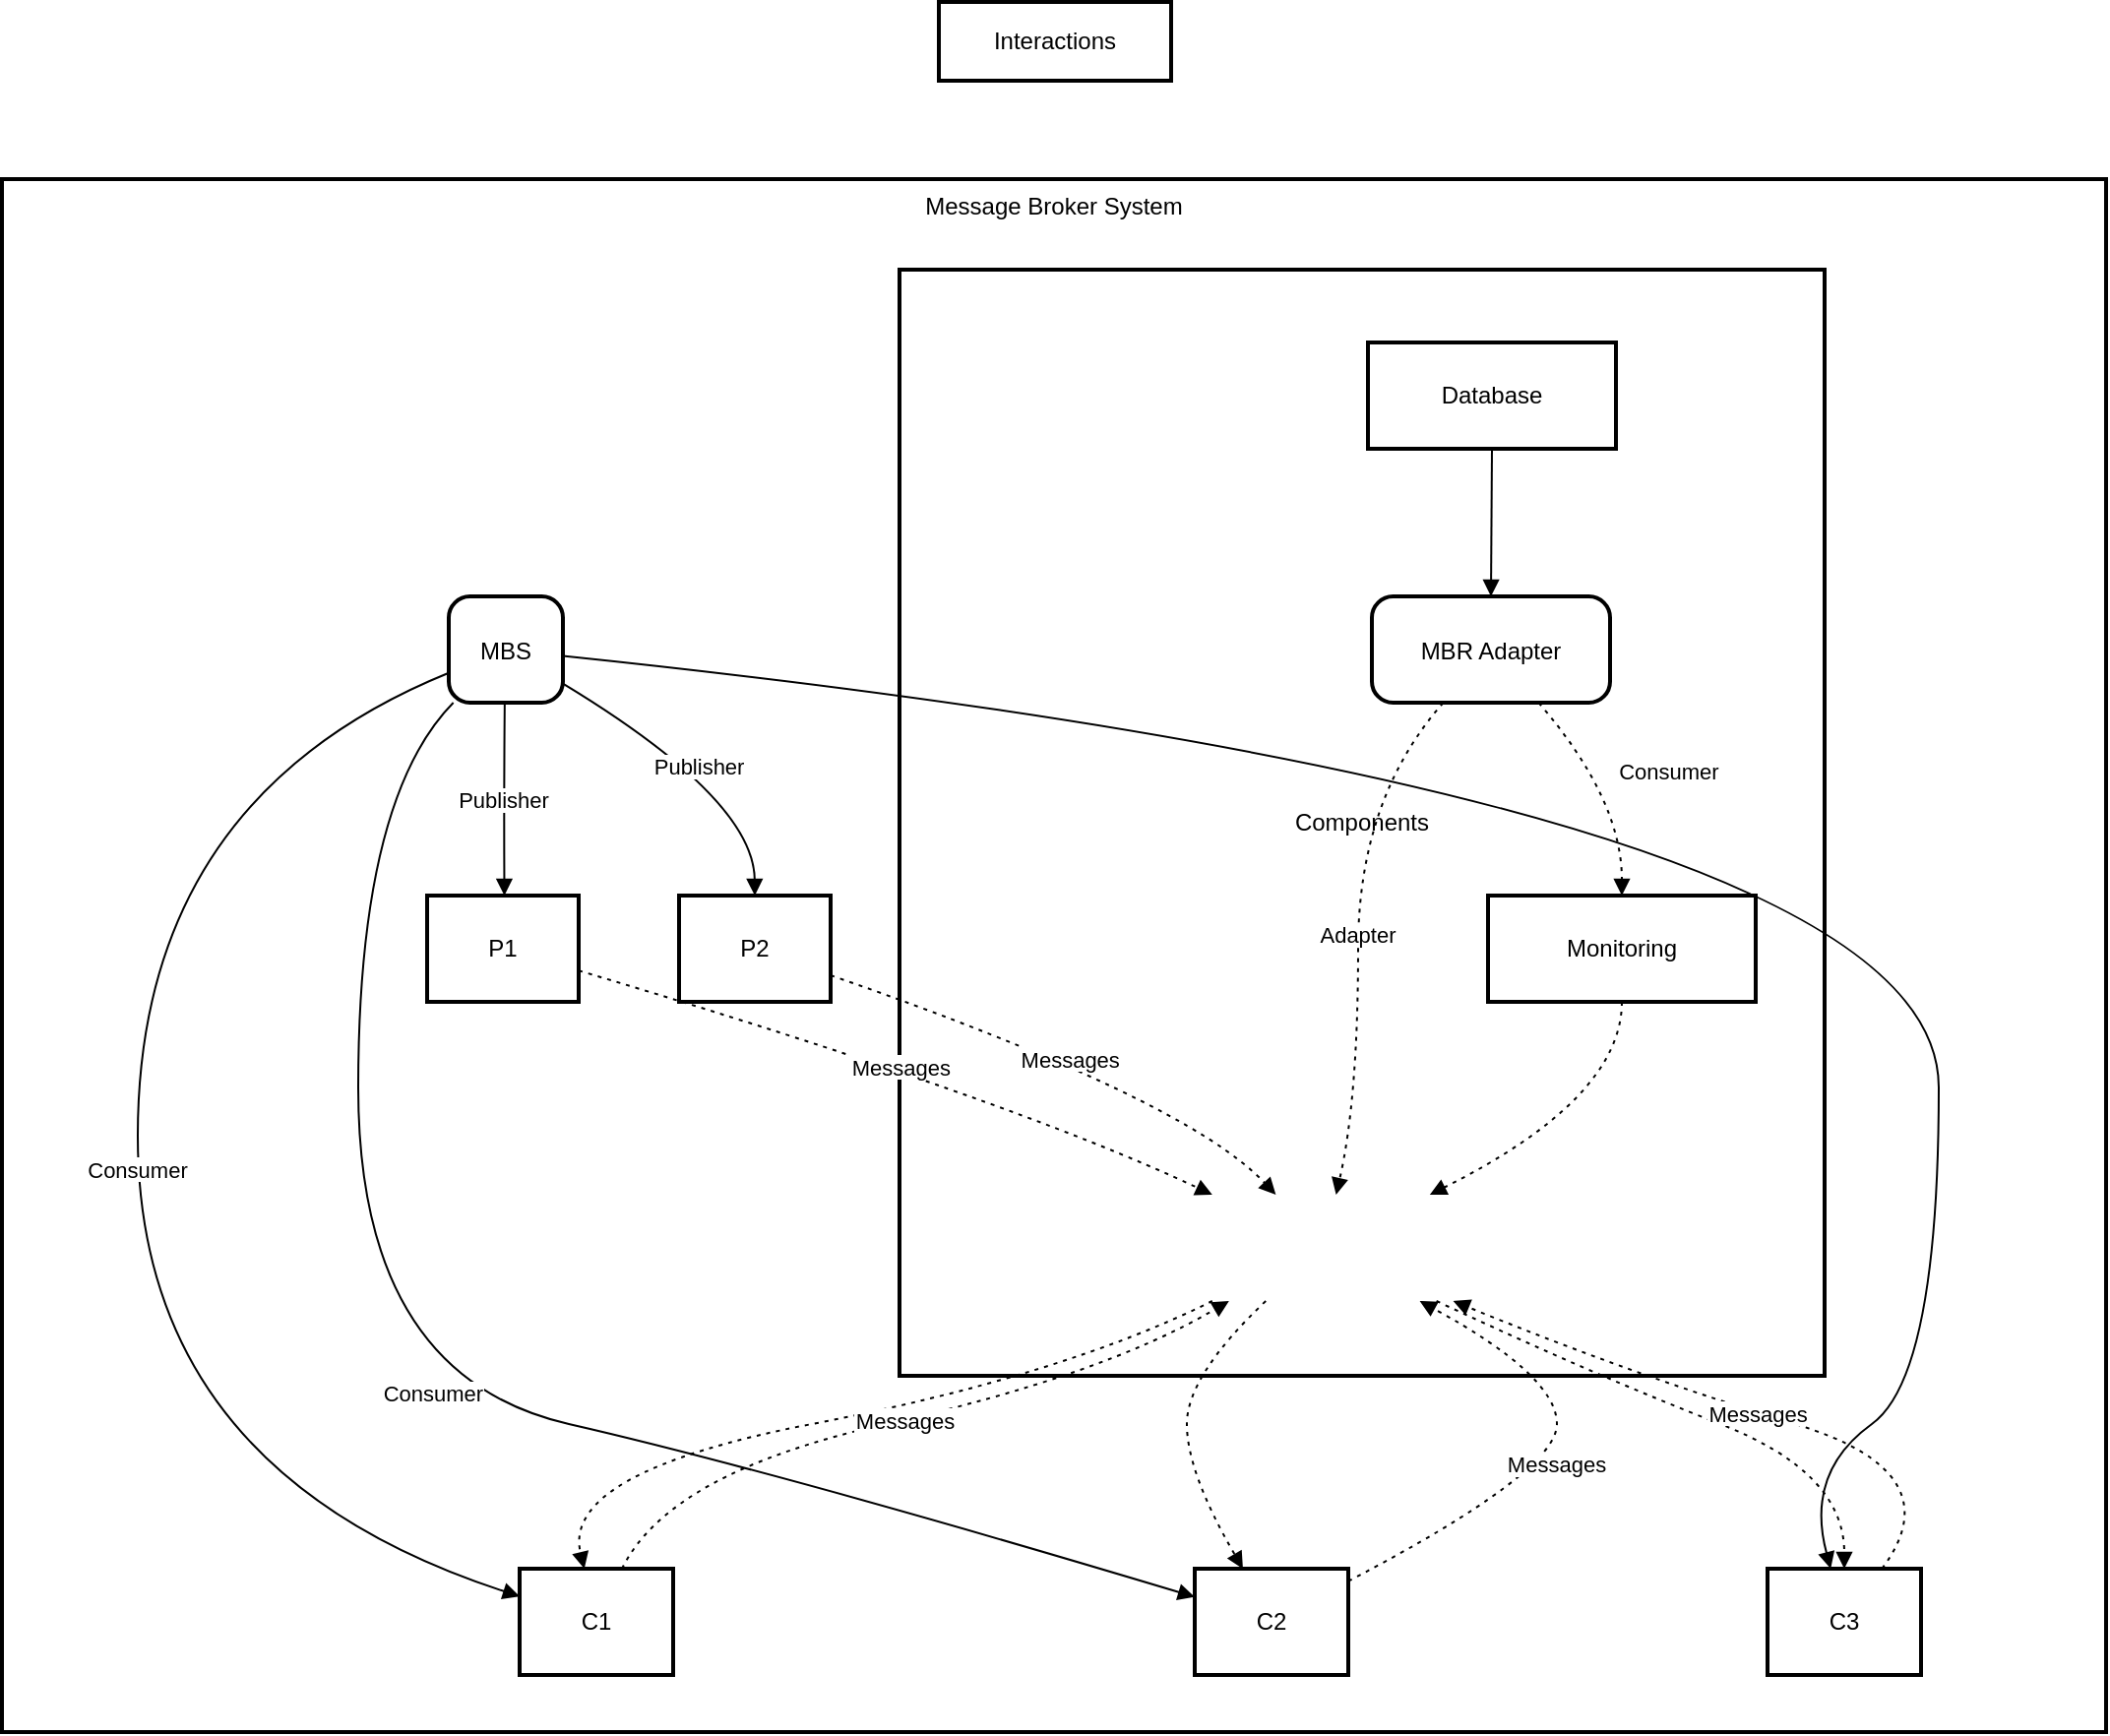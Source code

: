 <mxfile version="26.1.0">
  <diagram name="Seite-1" id="NQnfuamcye6pMvKZ9y1j">
    <mxGraphModel>
      <root>
        <mxCell id="0" />
        <mxCell id="1" parent="0" />
        <mxCell id="2" value="Interactions" style="whiteSpace=wrap;strokeWidth=2;" vertex="1" parent="1">
          <mxGeometry x="484" y="8" width="118" height="40" as="geometry" />
        </mxCell>
        <mxCell id="3" value="Message Broker System" style="whiteSpace=wrap;strokeWidth=2;verticalAlign=top;" vertex="1" parent="1">
          <mxGeometry x="8" y="98" width="1069" height="789" as="geometry" />
        </mxCell>
        <mxCell id="4" value="Message Broker" style="whiteSpace=wrap;strokeWidth=2;" vertex="1" parent="3">
          <mxGeometry x="586" y="516" width="170" height="54" as="geometry" />
        </mxCell>
        <mxCell id="5" value="Components" style="whiteSpace=wrap;strokeWidth=2;" vertex="1" parent="3">
          <mxGeometry x="456" y="46" width="470" height="562" as="geometry" />
        </mxCell>
        <mxCell id="6" value="MBS" style="rounded=1;arcSize=20;strokeWidth=2" vertex="1" parent="3">
          <mxGeometry x="227" y="212" width="58" height="54" as="geometry" />
        </mxCell>
        <mxCell id="7" value="P1" style="whiteSpace=wrap;strokeWidth=2;" vertex="1" parent="3">
          <mxGeometry x="216" y="364" width="77" height="54" as="geometry" />
        </mxCell>
        <mxCell id="8" value="P2" style="whiteSpace=wrap;strokeWidth=2;" vertex="1" parent="3">
          <mxGeometry x="344" y="364" width="77" height="54" as="geometry" />
        </mxCell>
        <mxCell id="9" value="C1" style="whiteSpace=wrap;strokeWidth=2;" vertex="1" parent="3">
          <mxGeometry x="263" y="706" width="78" height="54" as="geometry" />
        </mxCell>
        <mxCell id="10" value="C2" style="whiteSpace=wrap;strokeWidth=2;" vertex="1" parent="3">
          <mxGeometry x="606" y="706" width="78" height="54" as="geometry" />
        </mxCell>
        <mxCell id="11" value="C3" style="whiteSpace=wrap;strokeWidth=2;" vertex="1" parent="3">
          <mxGeometry x="897" y="706" width="78" height="54" as="geometry" />
        </mxCell>
        <mxCell id="12" value="MBR Adapter" style="rounded=1;arcSize=20;strokeWidth=2" vertex="1" parent="3">
          <mxGeometry x="696" y="212" width="121" height="54" as="geometry" />
        </mxCell>
        <mxCell id="13" value="Database" style="whiteSpace=wrap;strokeWidth=2;" vertex="1" parent="3">
          <mxGeometry x="694" y="83" width="126" height="54" as="geometry" />
        </mxCell>
        <mxCell id="14" value="Monitoring" style="whiteSpace=wrap;strokeWidth=2;" vertex="1" parent="3">
          <mxGeometry x="755" y="364" width="136" height="54" as="geometry" />
        </mxCell>
        <mxCell id="15" value="Publisher" style="curved=1;startArrow=none;endArrow=block;exitX=0.49;exitY=1;entryX=0.51;entryY=0;" edge="1" parent="3" source="6" target="7">
          <mxGeometry relative="1" as="geometry">
            <Array as="points">
              <mxPoint x="255" y="315" />
            </Array>
          </mxGeometry>
        </mxCell>
        <mxCell id="16" value="Publisher" style="curved=1;startArrow=none;endArrow=block;exitX=1;exitY=0.82;entryX=0.5;entryY=0;" edge="1" parent="3" source="6" target="8">
          <mxGeometry relative="1" as="geometry">
            <Array as="points">
              <mxPoint x="382" y="315" />
            </Array>
          </mxGeometry>
        </mxCell>
        <mxCell id="17" value="Consumer" style="curved=1;startArrow=none;endArrow=block;exitX=0;exitY=0.72;entryX=0;entryY=0.26;" edge="1" parent="3" source="6" target="9">
          <mxGeometry relative="1" as="geometry">
            <Array as="points">
              <mxPoint x="69" y="315" />
              <mxPoint x="69" y="657" />
            </Array>
          </mxGeometry>
        </mxCell>
        <mxCell id="18" value="Consumer" style="curved=1;startArrow=none;endArrow=block;exitX=0.04;exitY=1;entryX=0.01;entryY=0.27;" edge="1" parent="3" source="6" target="10">
          <mxGeometry relative="1" as="geometry">
            <Array as="points">
              <mxPoint x="181" y="315" />
              <mxPoint x="181" y="608" />
              <mxPoint x="395" y="657" />
            </Array>
          </mxGeometry>
        </mxCell>
        <mxCell id="19" value="Consumer" style="curved=1;startArrow=none;endArrow=block;exitX=1;exitY=0.56;entryX=0.41;entryY=-0.01;" edge="1" parent="3" source="6" target="11">
          <mxGeometry relative="1" as="geometry">
            <Array as="points">
              <mxPoint x="984" y="315" />
              <mxPoint x="984" y="608" />
              <mxPoint x="916" y="657" />
            </Array>
          </mxGeometry>
        </mxCell>
        <mxCell id="20" value="Messages" style="curved=1;dashed=1;dashPattern=2 3;startArrow=none;endArrow=block;exitX=1.01;exitY=0.71;entryX=0.17;entryY=0;" edge="1" parent="3" source="7" target="4">
          <mxGeometry relative="1" as="geometry">
            <Array as="points">
              <mxPoint x="511" y="467" />
            </Array>
          </mxGeometry>
        </mxCell>
        <mxCell id="21" value="Messages" style="curved=1;dashed=1;dashPattern=2 3;startArrow=none;endArrow=block;exitX=1;exitY=0.75;entryX=0.36;entryY=0;" edge="1" parent="3" source="8" target="4">
          <mxGeometry relative="1" as="geometry">
            <Array as="points">
              <mxPoint x="601" y="467" />
            </Array>
          </mxGeometry>
        </mxCell>
        <mxCell id="22" value="" style="curved=1;dashed=1;dashPattern=2 3;startArrow=none;endArrow=block;exitX=0.17;exitY=1;entryX=0.42;entryY=-0.01;" edge="1" parent="3" source="4" target="9">
          <mxGeometry relative="1" as="geometry">
            <Array as="points">
              <mxPoint x="539" y="608" />
              <mxPoint x="284" y="657" />
            </Array>
          </mxGeometry>
        </mxCell>
        <mxCell id="23" value="" style="curved=1;dashed=1;dashPattern=2 3;startArrow=none;endArrow=block;exitX=0.33;exitY=1;entryX=0.31;entryY=-0.01;" edge="1" parent="3" source="4" target="10">
          <mxGeometry relative="1" as="geometry">
            <Array as="points">
              <mxPoint x="602" y="608" />
              <mxPoint x="602" y="657" />
            </Array>
          </mxGeometry>
        </mxCell>
        <mxCell id="24" value="" style="curved=1;dashed=1;dashPattern=2 3;startArrow=none;endArrow=block;exitX=0.84;exitY=1;entryX=0.5;entryY=-0.01;" edge="1" parent="3" source="4" target="11">
          <mxGeometry relative="1" as="geometry">
            <Array as="points">
              <mxPoint x="810" y="608" />
              <mxPoint x="936" y="657" />
            </Array>
          </mxGeometry>
        </mxCell>
        <mxCell id="25" value="Adapter" style="curved=1;dashed=1;dashPattern=2 3;startArrow=none;endArrow=block;exitX=0.3;exitY=1;entryX=0.54;entryY=0;" edge="1" parent="3" source="12" target="4">
          <mxGeometry relative="1" as="geometry">
            <Array as="points">
              <mxPoint x="689" y="315" />
              <mxPoint x="689" y="467" />
            </Array>
          </mxGeometry>
        </mxCell>
        <mxCell id="26" value="" style="curved=1;startArrow=none;endArrow=block;exitX=0.5;exitY=1;entryX=0.5;entryY=0;" edge="1" parent="3" source="13" target="12">
          <mxGeometry relative="1" as="geometry">
            <Array as="points" />
          </mxGeometry>
        </mxCell>
        <mxCell id="27" value="" style="curved=1;dashed=1;dashPattern=2 3;startArrow=none;endArrow=block;exitX=0.5;exitY=1;entryX=0.82;entryY=0;" edge="1" parent="3" source="14" target="4">
          <mxGeometry relative="1" as="geometry">
            <Array as="points">
              <mxPoint x="823" y="467" />
            </Array>
          </mxGeometry>
        </mxCell>
        <mxCell id="28" value="" style="curved=1;dashed=1;dashPattern=2 3;startArrow=none;endArrow=block;exitX=0.7;exitY=1;entryX=0.5;entryY=0;" edge="1" parent="3" source="12" target="14">
          <mxGeometry relative="1" as="geometry">
            <Array as="points">
              <mxPoint x="823" y="315" />
            </Array>
          </mxGeometry>
        </mxCell>
        <mxCell id="29" value="Messages" style="curved=1;dashed=1;dashPattern=2 3;startArrow=none;endArrow=block;exitX=0.67;exitY=-0.01;entryX=0.22;entryY=1;" edge="1" parent="3" source="9" target="4">
          <mxGeometry relative="1" as="geometry">
            <Array as="points">
              <mxPoint x="339" y="657" />
              <mxPoint x="559" y="608" />
            </Array>
          </mxGeometry>
        </mxCell>
        <mxCell id="30" value="Messages" style="curved=1;dashed=1;dashPattern=2 3;startArrow=none;endArrow=block;exitX=1.01;exitY=0.11;entryX=0.79;entryY=1;" edge="1" parent="3" source="10" target="4">
          <mxGeometry relative="1" as="geometry">
            <Array as="points">
              <mxPoint x="790" y="657" />
              <mxPoint x="790" y="608" />
            </Array>
          </mxGeometry>
        </mxCell>
        <mxCell id="31" value="Messages" style="curved=1;dashed=1;dashPattern=2 3;startArrow=none;endArrow=block;exitX=0.75;exitY=-0.01;entryX=0.89;entryY=1;" edge="1" parent="3" source="11" target="4">
          <mxGeometry relative="1" as="geometry">
            <Array as="points">
              <mxPoint x="992" y="657" />
              <mxPoint x="830" y="608" />
            </Array>
          </mxGeometry>
        </mxCell>
      </root>
    </mxGraphModel>
  </diagram>
</mxfile>
